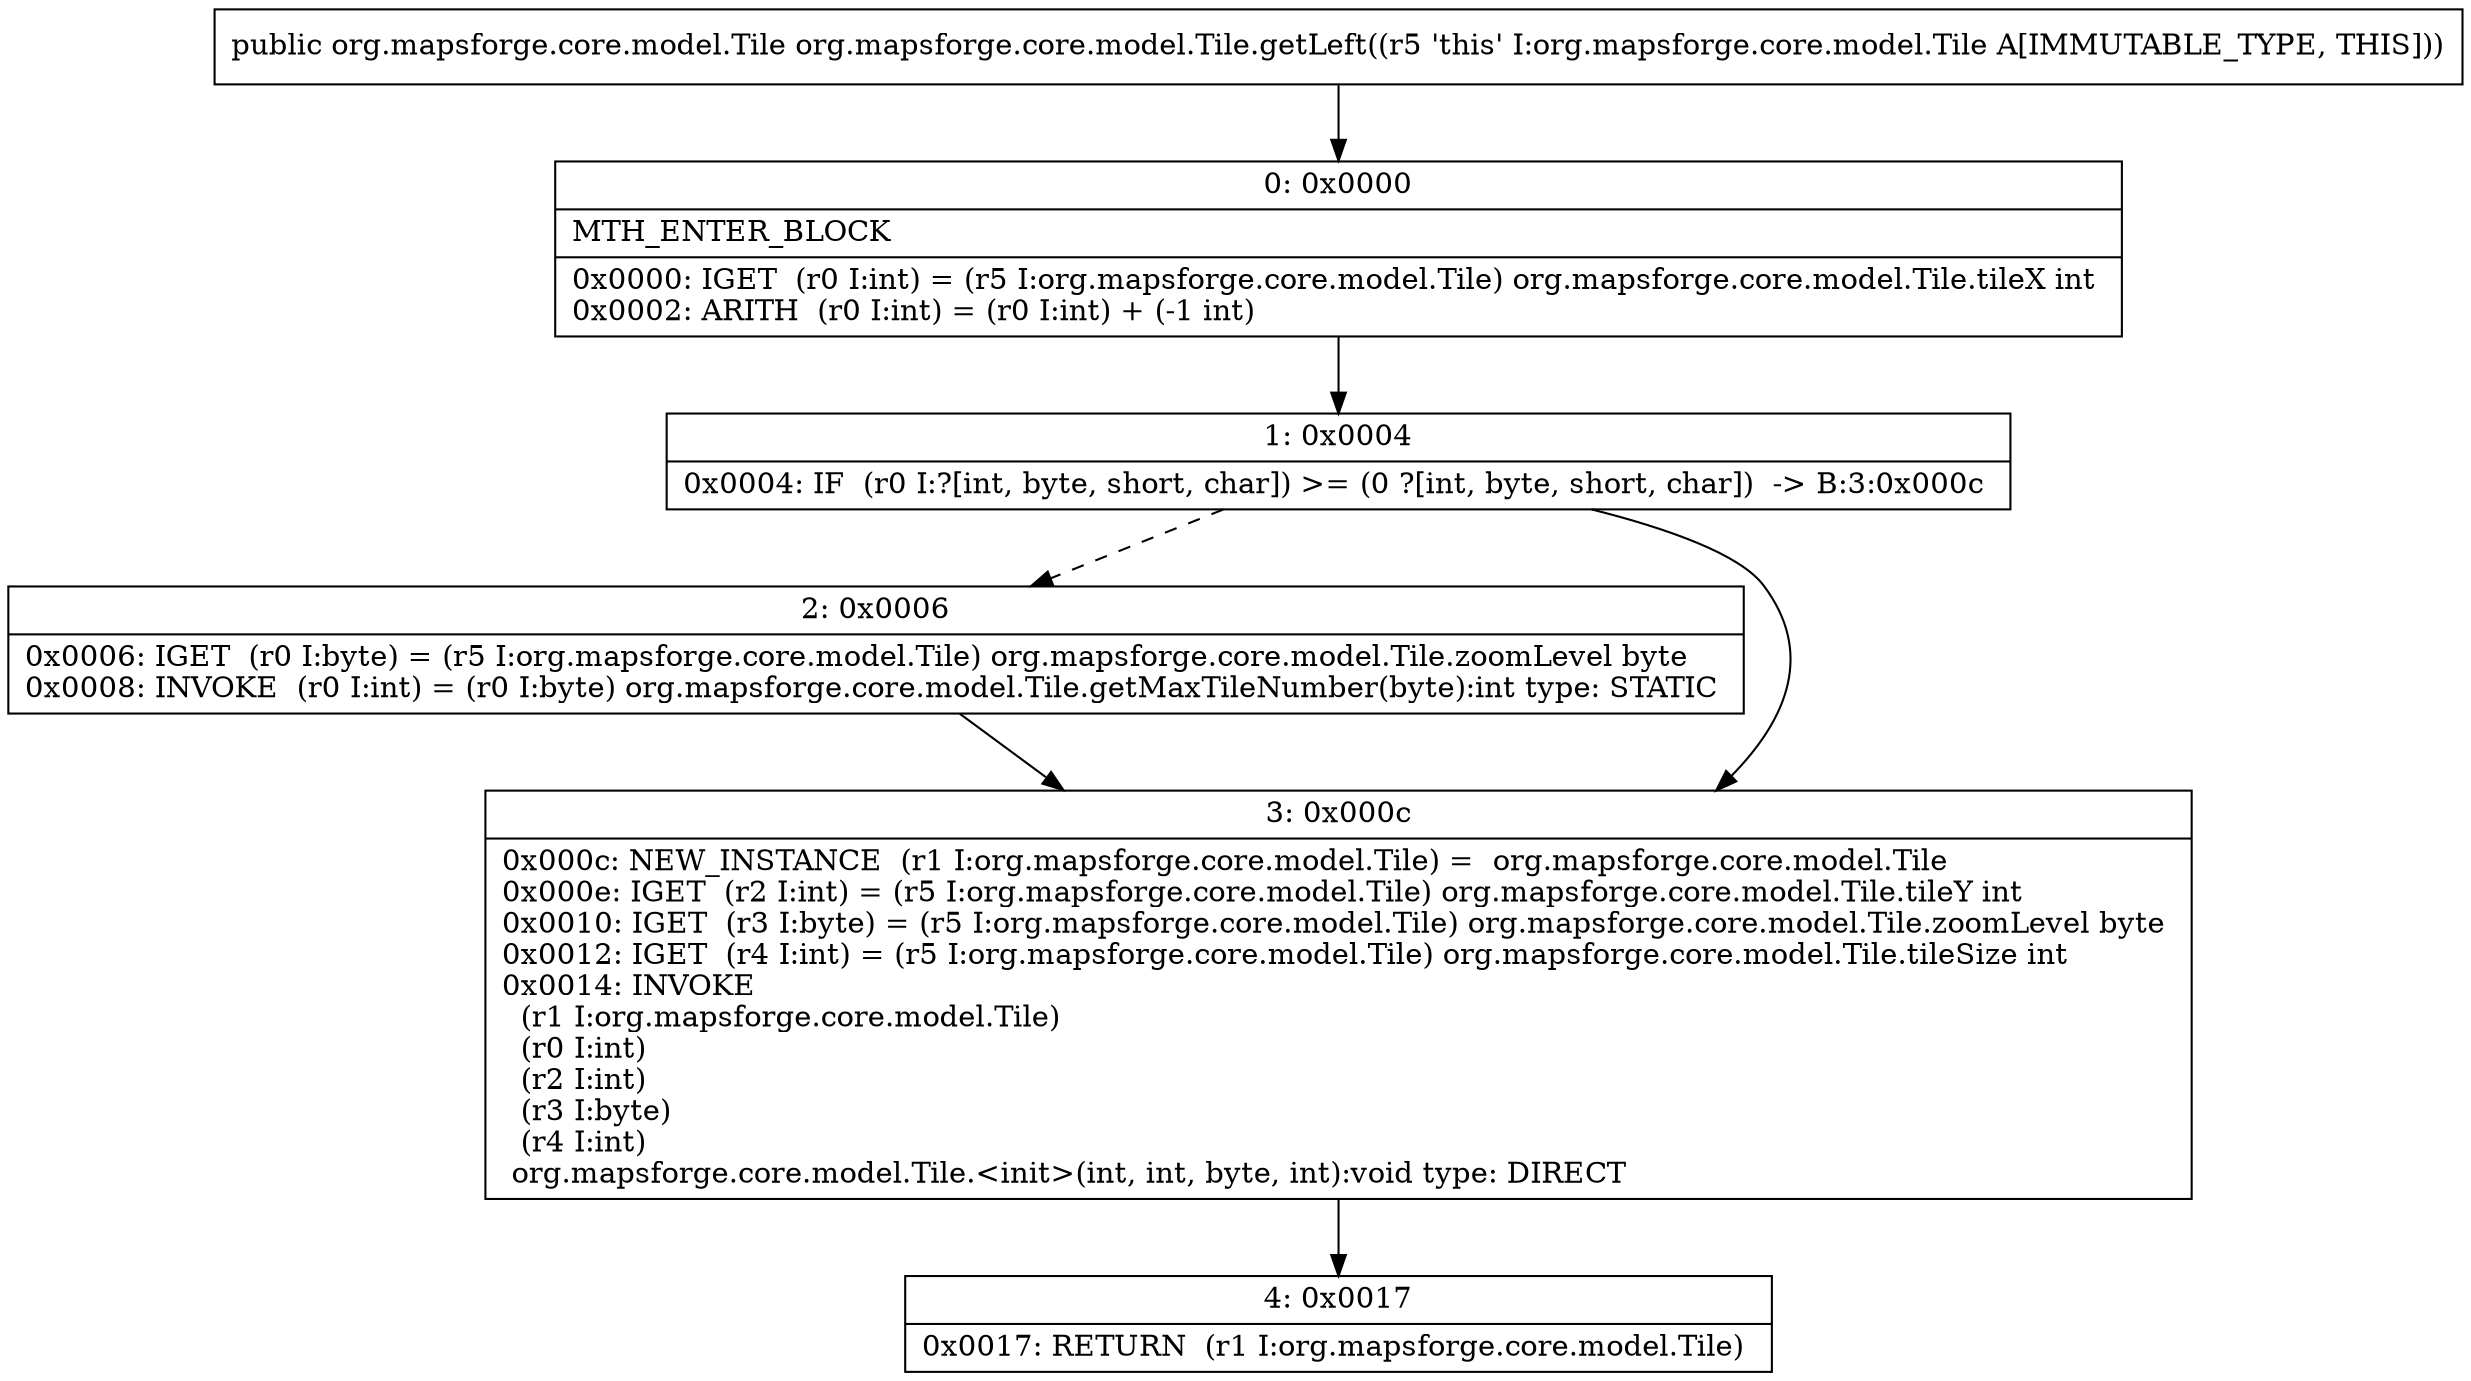 digraph "CFG fororg.mapsforge.core.model.Tile.getLeft()Lorg\/mapsforge\/core\/model\/Tile;" {
Node_0 [shape=record,label="{0\:\ 0x0000|MTH_ENTER_BLOCK\l|0x0000: IGET  (r0 I:int) = (r5 I:org.mapsforge.core.model.Tile) org.mapsforge.core.model.Tile.tileX int \l0x0002: ARITH  (r0 I:int) = (r0 I:int) + (\-1 int) \l}"];
Node_1 [shape=record,label="{1\:\ 0x0004|0x0004: IF  (r0 I:?[int, byte, short, char]) \>= (0 ?[int, byte, short, char])  \-\> B:3:0x000c \l}"];
Node_2 [shape=record,label="{2\:\ 0x0006|0x0006: IGET  (r0 I:byte) = (r5 I:org.mapsforge.core.model.Tile) org.mapsforge.core.model.Tile.zoomLevel byte \l0x0008: INVOKE  (r0 I:int) = (r0 I:byte) org.mapsforge.core.model.Tile.getMaxTileNumber(byte):int type: STATIC \l}"];
Node_3 [shape=record,label="{3\:\ 0x000c|0x000c: NEW_INSTANCE  (r1 I:org.mapsforge.core.model.Tile) =  org.mapsforge.core.model.Tile \l0x000e: IGET  (r2 I:int) = (r5 I:org.mapsforge.core.model.Tile) org.mapsforge.core.model.Tile.tileY int \l0x0010: IGET  (r3 I:byte) = (r5 I:org.mapsforge.core.model.Tile) org.mapsforge.core.model.Tile.zoomLevel byte \l0x0012: IGET  (r4 I:int) = (r5 I:org.mapsforge.core.model.Tile) org.mapsforge.core.model.Tile.tileSize int \l0x0014: INVOKE  \l  (r1 I:org.mapsforge.core.model.Tile)\l  (r0 I:int)\l  (r2 I:int)\l  (r3 I:byte)\l  (r4 I:int)\l org.mapsforge.core.model.Tile.\<init\>(int, int, byte, int):void type: DIRECT \l}"];
Node_4 [shape=record,label="{4\:\ 0x0017|0x0017: RETURN  (r1 I:org.mapsforge.core.model.Tile) \l}"];
MethodNode[shape=record,label="{public org.mapsforge.core.model.Tile org.mapsforge.core.model.Tile.getLeft((r5 'this' I:org.mapsforge.core.model.Tile A[IMMUTABLE_TYPE, THIS])) }"];
MethodNode -> Node_0;
Node_0 -> Node_1;
Node_1 -> Node_2[style=dashed];
Node_1 -> Node_3;
Node_2 -> Node_3;
Node_3 -> Node_4;
}

